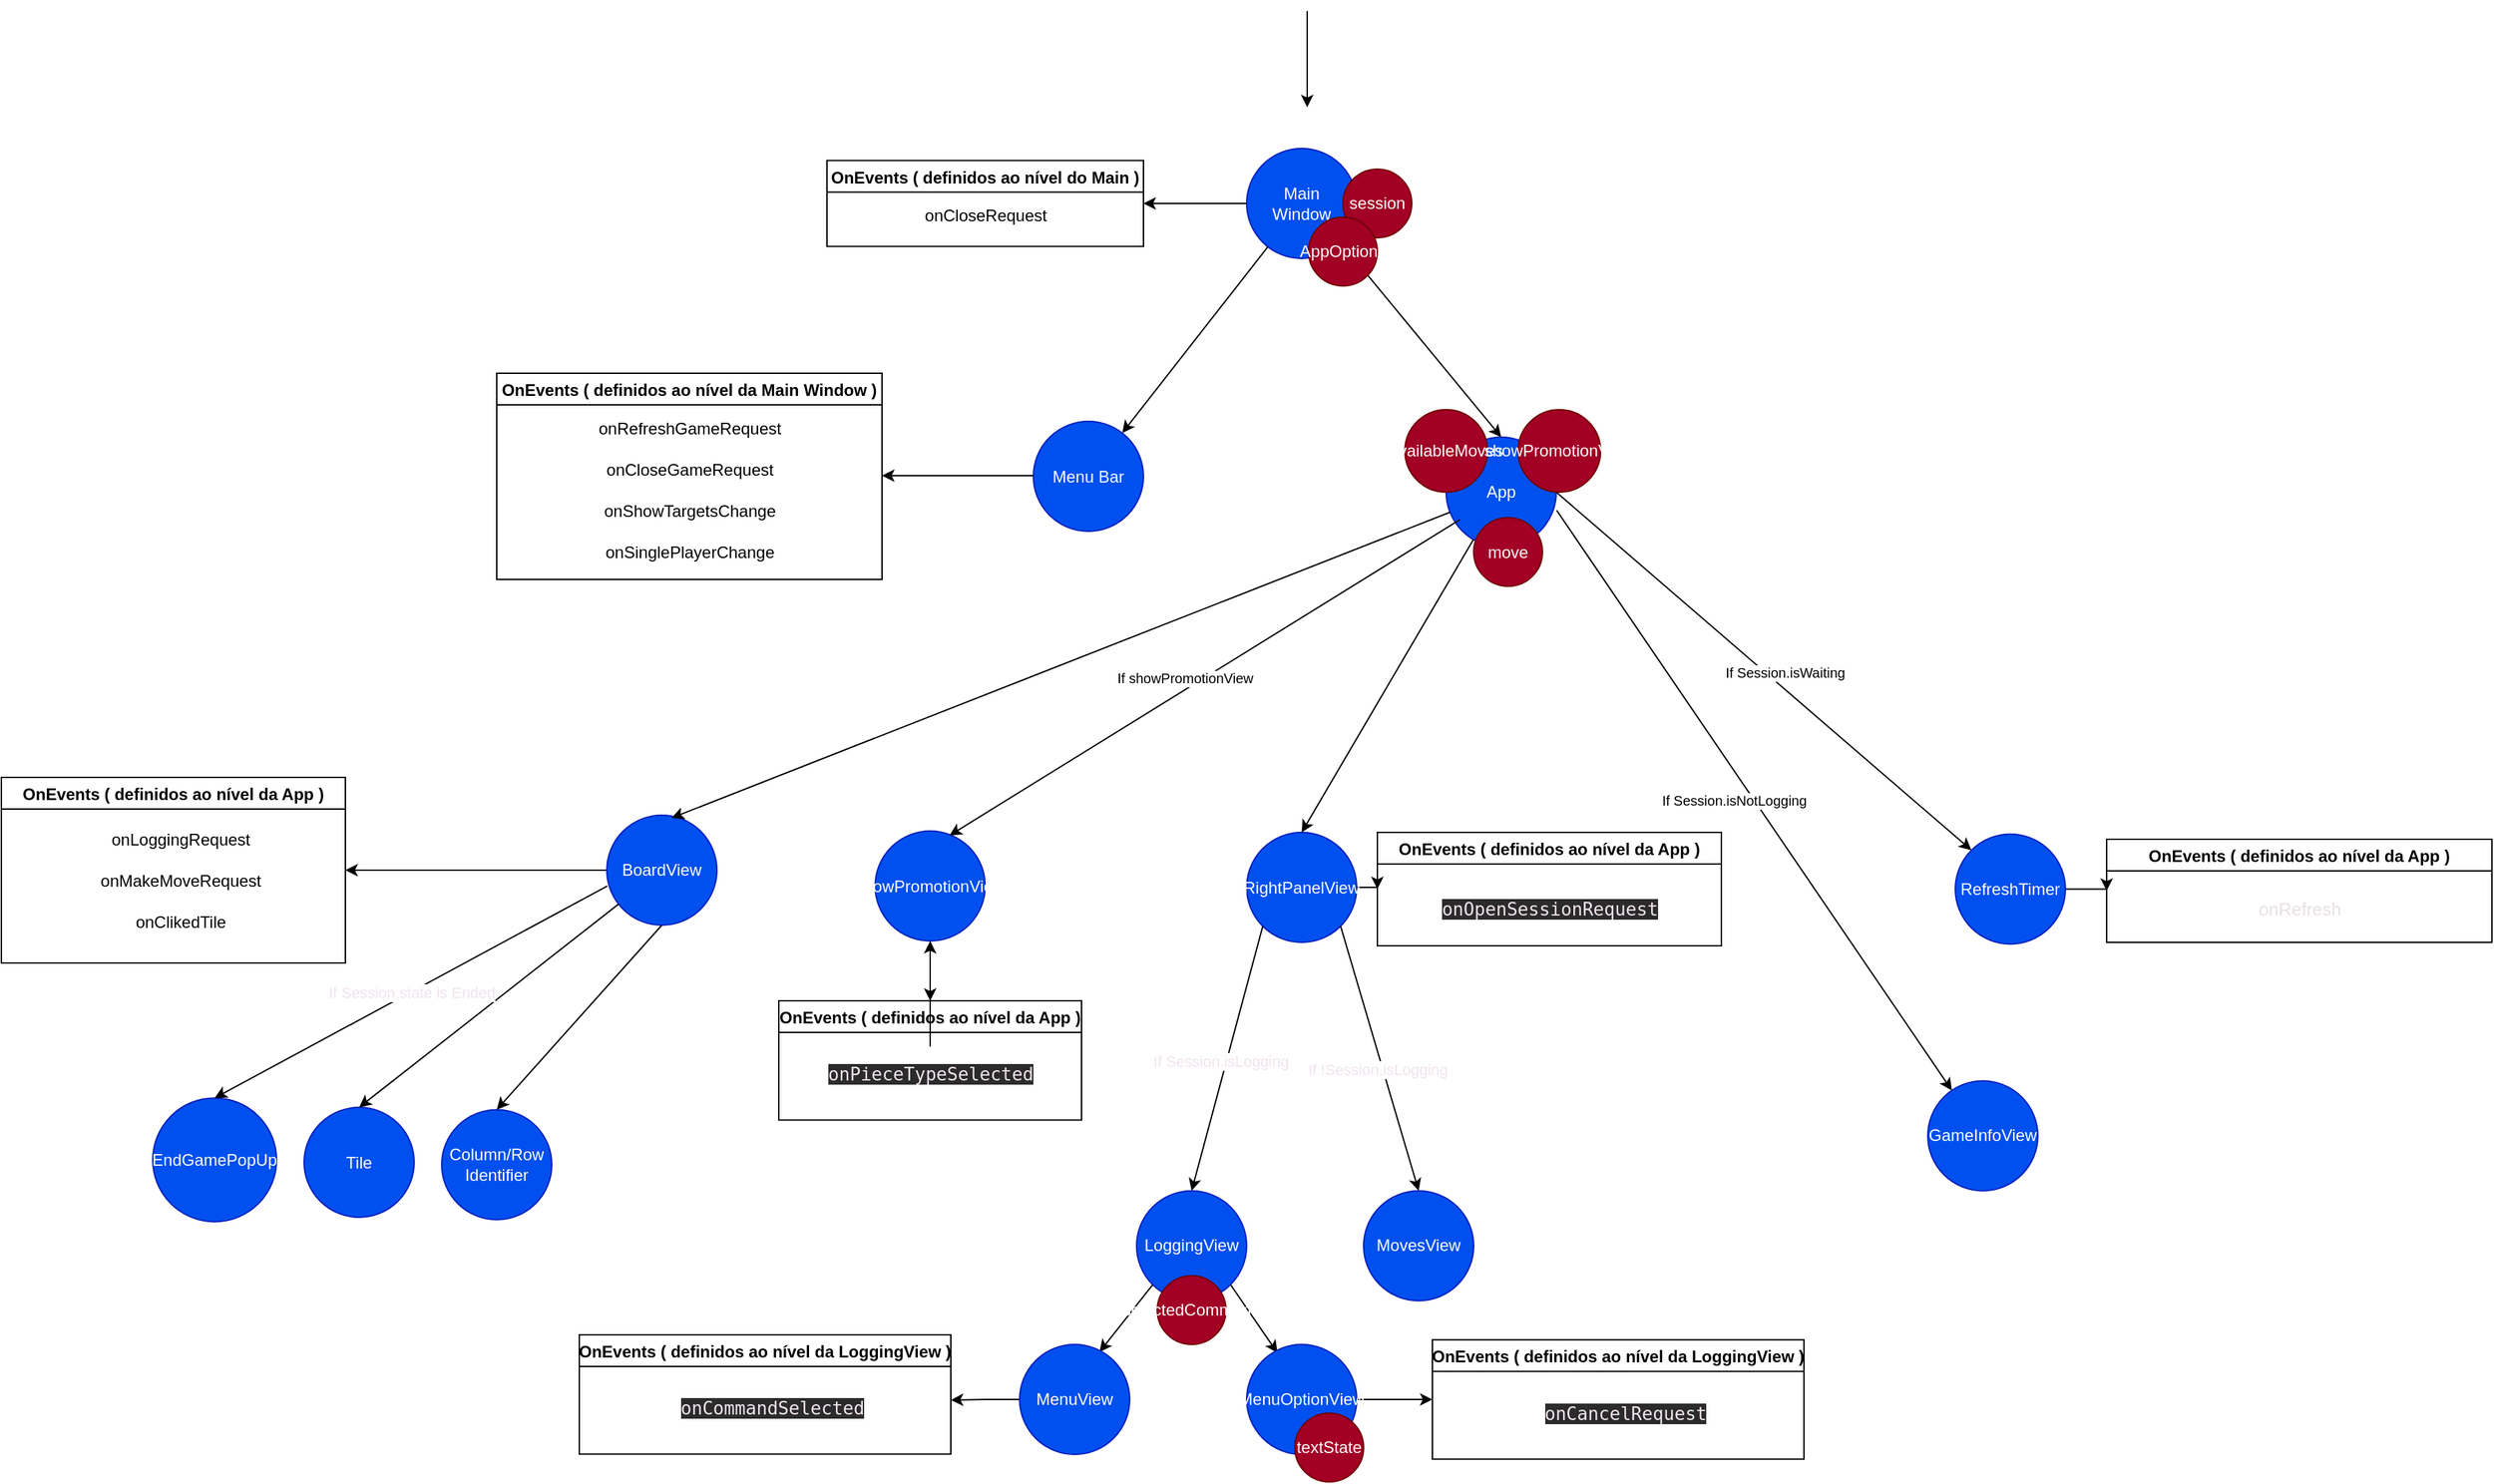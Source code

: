 <mxfile version="15.5.4" type="embed"><diagram id="SZwEHcaRAB94Mzbpmtfe" name="Page-1"><mxGraphModel dx="2184" dy="1061" grid="1" gridSize="10" guides="1" tooltips="1" connect="1" arrows="1" fold="1" page="1" pageScale="1" pageWidth="850" pageHeight="1100" math="0" shadow="0"><root><mxCell id="0"/><mxCell id="1" parent="0"/><mxCell id="9" style="edgeStyle=orthogonalEdgeStyle;rounded=0;orthogonalLoop=1;jettySize=auto;html=1;exitX=0;exitY=0.5;exitDx=0;exitDy=0;entryX=1;entryY=0.5;entryDx=0;entryDy=0;" parent="1" source="tHuGaXUihsf2I2ZlmDjD-1" edge="1"><mxGeometry relative="1" as="geometry"><mxPoint x="160" y="190" as="targetPoint"/></mxGeometry></mxCell><mxCell id="tHuGaXUihsf2I2ZlmDjD-1" value="Main &lt;br&gt;Window" style="ellipse;whiteSpace=wrap;html=1;aspect=fixed;fillColor=#0050ef;strokeColor=#001DBC;fontColor=#ffffff;" parent="1" vertex="1"><mxGeometry x="235" y="150" width="80" height="80" as="geometry"/></mxCell><mxCell id="tHuGaXUihsf2I2ZlmDjD-3" value="session" style="ellipse;whiteSpace=wrap;html=1;aspect=fixed;fillColor=#a20025;strokeColor=#6F0000;fontColor=#ffffff;" parent="1" vertex="1"><mxGeometry x="305" y="165" width="50" height="50" as="geometry"/></mxCell><mxCell id="tHuGaXUihsf2I2ZlmDjD-4" value="Menu Bar" style="ellipse;whiteSpace=wrap;html=1;aspect=fixed;fillColor=#0050ef;strokeColor=#001DBC;fontColor=#ffffff;" parent="1" vertex="1"><mxGeometry x="80" y="348.5" width="80" height="80" as="geometry"/></mxCell><mxCell id="tHuGaXUihsf2I2ZlmDjD-5" value="App" style="ellipse;whiteSpace=wrap;html=1;aspect=fixed;fillColor=#0050ef;strokeColor=#001DBC;fontColor=#ffffff;" parent="1" vertex="1"><mxGeometry x="380" y="360" width="80" height="80" as="geometry"/></mxCell><mxCell id="tHuGaXUihsf2I2ZlmDjD-6" value="" style="endArrow=classic;html=1;rounded=0;" parent="1" source="tHuGaXUihsf2I2ZlmDjD-1" target="tHuGaXUihsf2I2ZlmDjD-4" edge="1"><mxGeometry width="50" height="50" relative="1" as="geometry"><mxPoint x="260" y="220" as="sourcePoint"/><mxPoint x="225" y="410" as="targetPoint"/><Array as="points"/></mxGeometry></mxCell><mxCell id="tHuGaXUihsf2I2ZlmDjD-8" value="" style="endArrow=classic;html=1;rounded=0;entryX=0.5;entryY=0;entryDx=0;entryDy=0;exitX=1;exitY=1;exitDx=0;exitDy=0;" parent="1" source="tHuGaXUihsf2I2ZlmDjD-1" target="tHuGaXUihsf2I2ZlmDjD-5" edge="1"><mxGeometry width="50" height="50" relative="1" as="geometry"><mxPoint x="265" y="250" as="sourcePoint"/><mxPoint x="295" y="280" as="targetPoint"/><Array as="points"/></mxGeometry></mxCell><mxCell id="tHuGaXUihsf2I2ZlmDjD-15" value="" style="endArrow=classic;html=1;rounded=0;" parent="1" edge="1"><mxGeometry width="50" height="50" relative="1" as="geometry"><mxPoint x="80" y="388" as="sourcePoint"/><mxPoint x="-30" y="388" as="targetPoint"/></mxGeometry></mxCell><mxCell id="tHuGaXUihsf2I2ZlmDjD-23" value="&lt;span style=&quot;color: rgba(0 , 0 , 0 , 0) ; font-family: monospace ; font-size: 0px&quot;&gt;%3CmxGraphModel%3E%3Croot%3E%3CmxCell%20id%3D%220%22%2F%3E%3CmxCell%20id%3D%221%22%20parent%3D%220%22%2F%3E%3CmxCell%20id%3D%222%22%20value%3D%22onCloseGameRequest%22%20style%3D%22text%3BstrokeColor%3Dnone%3BfillColor%3Dnone%3Balign%3Dleft%3BverticalAlign%3Dmiddle%3BspacingLeft%3D4%3BspacingRight%3D4%3Boverflow%3Dhidden%3Bpoints%3D%5B%5B0%2C0.5%5D%2C%5B1%2C0.5%5D%5D%3BportConstraint%3Deastwest%3Brotatable%3D0%3B%22%20vertex%3D%221%22%20parent%3D%221%22%3E%3CmxGeometry%20x%3D%22-160%22%20y%3D%22330%22%20width%3D%22280%22%20height%3D%2230%22%20as%3D%22geometry%22%2F%3E%3C%2FmxCell%3E%3C%2Froot%3E%3C%2FmxGraphModel%3E&lt;/span&gt;" style="text;html=1;align=center;verticalAlign=middle;resizable=0;points=[];autosize=1;strokeColor=none;fillColor=none;" parent="1" vertex="1"><mxGeometry x="-280" y="875.74" width="20" height="20" as="geometry"/></mxCell><mxCell id="tHuGaXUihsf2I2ZlmDjD-31" value="" style="endArrow=classic;html=1;rounded=0;" parent="1" edge="1"><mxGeometry width="50" height="50" relative="1" as="geometry"><mxPoint x="279" y="50" as="sourcePoint"/><mxPoint x="279" y="120" as="targetPoint"/><Array as="points"><mxPoint x="279" y="50"/></Array></mxGeometry></mxCell><mxCell id="24" style="edgeStyle=orthogonalEdgeStyle;rounded=0;orthogonalLoop=1;jettySize=auto;html=1;exitX=1;exitY=0.5;exitDx=0;exitDy=0;entryX=0;entryY=0.5;entryDx=0;entryDy=0;fontSize=13;fontColor=#E8DFE7;" parent="1" source="tHuGaXUihsf2I2ZlmDjD-32" target="18" edge="1"><mxGeometry relative="1" as="geometry"/></mxCell><mxCell id="tHuGaXUihsf2I2ZlmDjD-32" value="RefreshTimer" style="ellipse;whiteSpace=wrap;html=1;aspect=fixed;fillColor=#0050ef;strokeColor=#001DBC;fontColor=#ffffff;" parent="1" vertex="1"><mxGeometry x="750" y="648.75" width="80" height="80" as="geometry"/></mxCell><mxCell id="36" style="edgeStyle=orthogonalEdgeStyle;rounded=0;orthogonalLoop=1;jettySize=auto;html=1;exitX=0;exitY=0.5;exitDx=0;exitDy=0;entryX=1;entryY=0.5;entryDx=0;entryDy=0;" edge="1" parent="1" source="tHuGaXUihsf2I2ZlmDjD-41" target="28"><mxGeometry relative="1" as="geometry"/></mxCell><mxCell id="tHuGaXUihsf2I2ZlmDjD-41" value="BoardView" style="ellipse;whiteSpace=wrap;html=1;aspect=fixed;fillColor=#0050ef;strokeColor=#001DBC;fontColor=#ffffff;" parent="1" vertex="1"><mxGeometry x="-230" y="635" width="80" height="80" as="geometry"/></mxCell><mxCell id="tHuGaXUihsf2I2ZlmDjD-42" value="" style="endArrow=classic;html=1;rounded=0;entryX=0.588;entryY=0.025;entryDx=0;entryDy=0;entryPerimeter=0;" parent="1" source="tHuGaXUihsf2I2ZlmDjD-5" target="tHuGaXUihsf2I2ZlmDjD-41" edge="1"><mxGeometry width="50" height="50" relative="1" as="geometry"><mxPoint x="281.716" y="460.004" as="sourcePoint"/><mxPoint x="240" y="491.72" as="targetPoint"/><Array as="points"/></mxGeometry></mxCell><mxCell id="tHuGaXUihsf2I2ZlmDjD-49" value="move" style="ellipse;whiteSpace=wrap;html=1;aspect=fixed;fillColor=#a20025;strokeColor=#6F0000;fontColor=#ffffff;" parent="1" vertex="1"><mxGeometry x="400" y="418.5" width="50" height="50" as="geometry"/></mxCell><mxCell id="tHuGaXUihsf2I2ZlmDjD-50" value="availableMoves" style="ellipse;whiteSpace=wrap;html=1;aspect=fixed;fillColor=#a20025;strokeColor=#6F0000;fontColor=#ffffff;" parent="1" vertex="1"><mxGeometry x="350" y="340" width="60" height="60" as="geometry"/></mxCell><mxCell id="tHuGaXUihsf2I2ZlmDjD-54" value="Tile" style="ellipse;whiteSpace=wrap;html=1;aspect=fixed;fillColor=#0050ef;strokeColor=#001DBC;fontColor=#ffffff;" parent="1" vertex="1"><mxGeometry x="-450" y="847.5" width="80" height="80" as="geometry"/></mxCell><mxCell id="tHuGaXUihsf2I2ZlmDjD-57" value="Column/Row&lt;br&gt;Identifier" style="ellipse;whiteSpace=wrap;html=1;aspect=fixed;fillColor=#0050ef;strokeColor=#001DBC;fontColor=#ffffff;" parent="1" vertex="1"><mxGeometry x="-350" y="849.22" width="80" height="80" as="geometry"/></mxCell><mxCell id="tHuGaXUihsf2I2ZlmDjD-62" value="EndGamePopUp" style="ellipse;whiteSpace=wrap;html=1;aspect=fixed;fillColor=#0050ef;strokeColor=#001DBC;fontColor=#ffffff;" parent="1" vertex="1"><mxGeometry x="-560" y="840.74" width="90" height="90" as="geometry"/></mxCell><mxCell id="74" style="edgeStyle=orthogonalEdgeStyle;rounded=0;orthogonalLoop=1;jettySize=auto;html=1;exitX=1;exitY=0.5;exitDx=0;exitDy=0;entryX=0;entryY=0.5;entryDx=0;entryDy=0;fontSize=11;fontColor=#F0E4EE;" edge="1" parent="1" source="tHuGaXUihsf2I2ZlmDjD-63" target="40"><mxGeometry relative="1" as="geometry"/></mxCell><mxCell id="tHuGaXUihsf2I2ZlmDjD-63" value="RightPanelView" style="ellipse;whiteSpace=wrap;html=1;aspect=fixed;fillColor=#0050ef;strokeColor=#001DBC;fontColor=#ffffff;" parent="1" vertex="1"><mxGeometry x="235" y="647.5" width="80" height="80" as="geometry"/></mxCell><mxCell id="tHuGaXUihsf2I2ZlmDjD-64" value="MovesView" style="ellipse;whiteSpace=wrap;html=1;aspect=fixed;fillColor=#0050ef;strokeColor=#001DBC;fontColor=#ffffff;" parent="1" vertex="1"><mxGeometry x="320" y="908.24" width="80" height="80" as="geometry"/></mxCell><mxCell id="tHuGaXUihsf2I2ZlmDjD-65" value="LoggingView" style="ellipse;whiteSpace=wrap;html=1;aspect=fixed;fillColor=#0050ef;strokeColor=#001DBC;fontColor=#ffffff;" parent="1" vertex="1"><mxGeometry x="155" y="908.24" width="80" height="80" as="geometry"/></mxCell><mxCell id="tHuGaXUihsf2I2ZlmDjD-66" value="GameInfoView" style="ellipse;whiteSpace=wrap;html=1;aspect=fixed;fillColor=#0050ef;strokeColor=#001DBC;fontColor=#ffffff;" parent="1" vertex="1"><mxGeometry x="730" y="828.24" width="80" height="80" as="geometry"/></mxCell><mxCell id="tHuGaXUihsf2I2ZlmDjD-67" value="" style="endArrow=classic;html=1;rounded=0;entryX=0.5;entryY=0;entryDx=0;entryDy=0;" parent="1" source="tHuGaXUihsf2I2ZlmDjD-5" target="tHuGaXUihsf2I2ZlmDjD-63" edge="1"><mxGeometry width="50" height="50" relative="1" as="geometry"><mxPoint x="510" y="400" as="sourcePoint"/><mxPoint x="515.86" y="450.86" as="targetPoint"/><Array as="points"/></mxGeometry></mxCell><mxCell id="tHuGaXUihsf2I2ZlmDjD-72" value="" style="endArrow=classic;html=1;rounded=0;exitX=0;exitY=1;exitDx=0;exitDy=0;entryX=0.726;entryY=0.068;entryDx=0;entryDy=0;entryPerimeter=0;" parent="1" source="tHuGaXUihsf2I2ZlmDjD-65" target="tHuGaXUihsf2I2ZlmDjD-76" edge="1"><mxGeometry width="50" height="50" relative="1" as="geometry"><mxPoint x="606.716" y="928.284" as="sourcePoint"/><mxPoint x="695" y="1027.04" as="targetPoint"/><Array as="points"/></mxGeometry></mxCell><mxCell id="tHuGaXUihsf2I2ZlmDjD-75" value="" style="endArrow=classic;html=1;rounded=0;exitX=1;exitY=1;exitDx=0;exitDy=0;entryX=0.28;entryY=0.077;entryDx=0;entryDy=0;entryPerimeter=0;" parent="1" edge="1" target="tHuGaXUihsf2I2ZlmDjD-77" source="tHuGaXUihsf2I2ZlmDjD-65"><mxGeometry width="50" height="50" relative="1" as="geometry"><mxPoint x="269.996" y="980.004" as="sourcePoint"/><mxPoint x="290" y="1051.72" as="targetPoint"/><Array as="points"/></mxGeometry></mxCell><mxCell id="80" style="edgeStyle=orthogonalEdgeStyle;rounded=0;orthogonalLoop=1;jettySize=auto;html=1;exitX=0;exitY=0.5;exitDx=0;exitDy=0;fontSize=11;fontColor=#F0E4EE;" edge="1" parent="1" source="tHuGaXUihsf2I2ZlmDjD-76"><mxGeometry relative="1" as="geometry"><mxPoint x="20" y="1060.429" as="targetPoint"/></mxGeometry></mxCell><mxCell id="tHuGaXUihsf2I2ZlmDjD-76" value="MenuView" style="ellipse;whiteSpace=wrap;html=1;aspect=fixed;fillColor=#0050ef;strokeColor=#001DBC;fontColor=#ffffff;" parent="1" vertex="1"><mxGeometry x="70" y="1020" width="80" height="80" as="geometry"/></mxCell><mxCell id="79" style="edgeStyle=orthogonalEdgeStyle;rounded=0;orthogonalLoop=1;jettySize=auto;html=1;exitX=1;exitY=0.5;exitDx=0;exitDy=0;entryX=0;entryY=0.5;entryDx=0;entryDy=0;fontSize=11;fontColor=#F0E4EE;" edge="1" parent="1" source="tHuGaXUihsf2I2ZlmDjD-77" target="76"><mxGeometry relative="1" as="geometry"/></mxCell><mxCell id="tHuGaXUihsf2I2ZlmDjD-77" value="MenuOptionView" style="ellipse;whiteSpace=wrap;html=1;aspect=fixed;fillColor=#0050ef;strokeColor=#001DBC;fontColor=#ffffff;" parent="1" vertex="1"><mxGeometry x="235" y="1020" width="80" height="80" as="geometry"/></mxCell><mxCell id="2" value="AppOptions" style="ellipse;whiteSpace=wrap;html=1;aspect=fixed;fillColor=#a20025;strokeColor=#6F0000;fontColor=#ffffff;" parent="1" vertex="1"><mxGeometry x="280" y="200" width="50" height="50" as="geometry"/></mxCell><mxCell id="10" value="OnEvents ( definidos ao nível do Main )" style="swimlane;" parent="1" vertex="1"><mxGeometry x="-70" y="158.75" width="230" height="62.5" as="geometry"/></mxCell><mxCell id="12" value="&lt;span style=&quot;text-align: left&quot;&gt;onCloseRequest&lt;/span&gt;" style="text;html=1;align=center;verticalAlign=middle;resizable=0;points=[];autosize=1;strokeColor=none;fillColor=none;" parent="10" vertex="1"><mxGeometry x="65" y="30" width="100" height="20" as="geometry"/></mxCell><mxCell id="11" value="&lt;span style=&quot;color: rgba(0 , 0 , 0 , 0) ; font-family: monospace ; font-size: 0px&quot;&gt;%3CmxGraphModel%3E%3Croot%3E%3CmxCell%20id%3D%220%22%2F%3E%3CmxCell%20id%3D%221%22%20parent%3D%220%22%2F%3E%3CmxCell%20id%3D%222%22%20value%3D%22%26lt%3Bspan%20style%3D%26quot%3Btext-align%3A%20left%26quot%3B%26gt%3BonCloseRequest%26lt%3B%2Fspan%26gt%3B%22%20style%3D%22text%3Bhtml%3D1%3Balign%3Dcenter%3BverticalAlign%3Dmiddle%3Bresizable%3D0%3Bpoints%3D%5B%5D%3Bautosize%3D1%3BstrokeColor%3Dnone%3BfillColor%3Dnone%3B%22%20vertex%3D%221%22%20parent%3D%221%22%3E%3CmxGeometry%20x%3D%22-8.75%22%20y%3D%22212.5%22%20width%3D%22100%22%20height%3D%2220%22%20as%3D%22geometry%22%2F%3E%3C%2FmxCell%3E%3C%2Froot%3E%3C%2FmxGraphModel%3E&lt;/span&gt;" style="text;html=1;align=center;verticalAlign=middle;resizable=0;points=[];autosize=1;strokeColor=none;fillColor=none;" parent="1" vertex="1"><mxGeometry x="-180" y="210" width="20" height="20" as="geometry"/></mxCell><mxCell id="13" value="OnEvents ( definidos ao nível da Main Window )" style="swimlane;" parent="1" vertex="1"><mxGeometry x="-310" y="313.5" width="280" height="150" as="geometry"/></mxCell><mxCell id="tHuGaXUihsf2I2ZlmDjD-22" value="&lt;span style=&quot;text-align: left&quot;&gt;onRefreshGameRequest&lt;/span&gt;" style="text;html=1;align=center;verticalAlign=middle;resizable=0;points=[];autosize=1;strokeColor=none;fillColor=none;" parent="13" vertex="1"><mxGeometry x="65" y="30" width="150" height="20" as="geometry"/></mxCell><mxCell id="tHuGaXUihsf2I2ZlmDjD-25" value="&lt;span style=&quot;text-align: left&quot;&gt;onCloseGameRequest&lt;/span&gt;" style="text;html=1;align=center;verticalAlign=middle;resizable=0;points=[];autosize=1;strokeColor=none;fillColor=none;" parent="13" vertex="1"><mxGeometry x="70" y="60" width="140" height="20" as="geometry"/></mxCell><mxCell id="tHuGaXUihsf2I2ZlmDjD-26" value="&lt;span style=&quot;text-align: left&quot;&gt;onShowTargetsChange&lt;/span&gt;" style="text;html=1;align=center;verticalAlign=middle;resizable=0;points=[];autosize=1;strokeColor=none;fillColor=none;" parent="13" vertex="1"><mxGeometry x="70" y="90" width="140" height="20" as="geometry"/></mxCell><mxCell id="tHuGaXUihsf2I2ZlmDjD-27" value="&lt;span style=&quot;text-align: left&quot;&gt;onSinglePlayerChange&lt;/span&gt;" style="text;html=1;align=center;verticalAlign=middle;resizable=0;points=[];autosize=1;strokeColor=none;fillColor=none;" parent="13" vertex="1"><mxGeometry x="70" y="120" width="140" height="20" as="geometry"/></mxCell><mxCell id="14" value="" style="endArrow=classic;html=1;rounded=0;fontColor=default;exitX=1.004;exitY=0.666;exitDx=0;exitDy=0;exitPerimeter=0;" parent="1" source="tHuGaXUihsf2I2ZlmDjD-5" target="tHuGaXUihsf2I2ZlmDjD-66" edge="1"><mxGeometry relative="1" as="geometry"><mxPoint x="559.997" y="285.126" as="sourcePoint"/><mxPoint x="560" y="540" as="targetPoint"/></mxGeometry></mxCell><mxCell id="15" value="If Session.isNotLogging" style="edgeLabel;resizable=0;html=1;align=center;verticalAlign=middle;fontColor=default;fontSize=10;" parent="14" connectable="0" vertex="1"><mxGeometry relative="1" as="geometry"><mxPoint x="-15" as="offset"/></mxGeometry></mxCell><mxCell id="16" value="" style="endArrow=classic;html=1;rounded=0;fontColor=default;entryX=0;entryY=0;entryDx=0;entryDy=0;exitX=1;exitY=0.5;exitDx=0;exitDy=0;" parent="1" source="tHuGaXUihsf2I2ZlmDjD-5" target="tHuGaXUihsf2I2ZlmDjD-32" edge="1"><mxGeometry relative="1" as="geometry"><mxPoint x="566.034" y="279.995" as="sourcePoint"/><mxPoint x="704.016" y="584.726" as="targetPoint"/></mxGeometry></mxCell><mxCell id="17" value="If Session.isWaiting" style="edgeLabel;resizable=0;html=1;align=center;verticalAlign=middle;fontColor=default;fontSize=10;" parent="16" connectable="0" vertex="1"><mxGeometry relative="1" as="geometry"><mxPoint x="15" as="offset"/></mxGeometry></mxCell><mxCell id="18" value="OnEvents ( definidos ao nível da App )" style="swimlane;" parent="1" vertex="1"><mxGeometry x="860" y="652.5" width="280" height="75" as="geometry"/></mxCell><mxCell id="23" value="onRefresh" style="text;html=1;align=center;verticalAlign=middle;resizable=0;points=[];autosize=1;strokeColor=none;fillColor=none;fontSize=13;fontColor=#E8DFE7;" parent="18" vertex="1"><mxGeometry x="100" y="40" width="80" height="20" as="geometry"/></mxCell><mxCell id="26" value="showPromotionView" style="ellipse;whiteSpace=wrap;html=1;aspect=fixed;fillColor=#a20025;strokeColor=#6F0000;fontColor=#ffffff;" vertex="1" parent="1"><mxGeometry x="432.24" y="340" width="60" height="60" as="geometry"/></mxCell><mxCell id="28" value="OnEvents ( definidos ao nível da App )" style="swimlane;" vertex="1" parent="1"><mxGeometry x="-670" y="607.5" width="250" height="135" as="geometry"/></mxCell><mxCell id="35" value="onClikedTile" style="text;html=1;align=center;verticalAlign=middle;resizable=0;points=[];autosize=1;strokeColor=none;fillColor=none;" vertex="1" parent="28"><mxGeometry x="90" y="95" width="80" height="20" as="geometry"/></mxCell><mxCell id="33" value="onLoggingRequest" style="text;html=1;align=center;verticalAlign=middle;resizable=0;points=[];autosize=1;strokeColor=none;fillColor=none;" vertex="1" parent="28"><mxGeometry x="70" y="35" width="120" height="20" as="geometry"/></mxCell><mxCell id="34" value="onMakeMoveRequest" style="text;html=1;align=center;verticalAlign=middle;resizable=0;points=[];autosize=1;strokeColor=none;fillColor=none;" vertex="1" parent="28"><mxGeometry x="65" y="65" width="130" height="20" as="geometry"/></mxCell><mxCell id="62" style="edgeStyle=orthogonalEdgeStyle;rounded=0;orthogonalLoop=1;jettySize=auto;html=1;exitX=0.5;exitY=1;exitDx=0;exitDy=0;entryX=0.5;entryY=0;entryDx=0;entryDy=0;fontSize=11;fontColor=#F0E4EE;" edge="1" parent="1" source="37" target="56"><mxGeometry relative="1" as="geometry"/></mxCell><mxCell id="37" value="showPromotionView" style="ellipse;whiteSpace=wrap;html=1;aspect=fixed;fillColor=#0050ef;strokeColor=#001DBC;fontColor=#ffffff;" vertex="1" parent="1"><mxGeometry x="-35" y="646.52" width="80" height="80" as="geometry"/></mxCell><mxCell id="38" value="" style="endArrow=classic;html=1;rounded=0;fontColor=default;entryX=0.675;entryY=0.041;entryDx=0;entryDy=0;entryPerimeter=0;" edge="1" parent="1" target="37"><mxGeometry relative="1" as="geometry"><mxPoint x="390" y="420" as="sourcePoint"/><mxPoint x="250" y="620" as="targetPoint"/></mxGeometry></mxCell><mxCell id="39" value="If showPromotionView" style="edgeLabel;resizable=0;html=1;align=center;verticalAlign=middle;fontColor=default;fontSize=10;" connectable="0" vertex="1" parent="38"><mxGeometry relative="1" as="geometry"><mxPoint x="-15" as="offset"/></mxGeometry></mxCell><mxCell id="40" value="OnEvents ( definidos ao nível da App )" style="swimlane;" vertex="1" parent="1"><mxGeometry x="330" y="647.5" width="250" height="82.5" as="geometry"/></mxCell><mxCell id="46" value="&lt;pre style=&quot;background-color: rgb(43, 43, 43); font-family: &amp;quot;jetbrains mono&amp;quot;, monospace; font-size: 9.8pt;&quot;&gt;&lt;span style=&quot;&quot;&gt;onOpenSessionRequest&lt;/span&gt;&lt;/pre&gt;" style="text;html=1;align=center;verticalAlign=middle;resizable=0;points=[];autosize=1;strokeColor=none;fillColor=none;fontSize=10;fontColor=#F0E4EE;" vertex="1" parent="40"><mxGeometry x="45" y="35" width="160" height="40" as="geometry"/></mxCell><mxCell id="49" value="" style="endArrow=classic;html=1;rounded=0;fontSize=10;fontColor=#F0E4EE;exitX=0.5;exitY=1;exitDx=0;exitDy=0;entryX=0.5;entryY=0;entryDx=0;entryDy=0;" edge="1" parent="1" source="tHuGaXUihsf2I2ZlmDjD-41" target="tHuGaXUihsf2I2ZlmDjD-57"><mxGeometry width="50" height="50" relative="1" as="geometry"><mxPoint x="-175" y="807.5" as="sourcePoint"/><mxPoint x="-125" y="757.5" as="targetPoint"/></mxGeometry></mxCell><mxCell id="52" value="" style="endArrow=classic;html=1;rounded=0;fontSize=10;fontColor=#F0E4EE;entryX=0.5;entryY=0;entryDx=0;entryDy=0;" edge="1" parent="1" source="tHuGaXUihsf2I2ZlmDjD-41" target="tHuGaXUihsf2I2ZlmDjD-54"><mxGeometry width="50" height="50" relative="1" as="geometry"><mxPoint x="-270" y="697.5" as="sourcePoint"/><mxPoint x="-220" y="647.5" as="targetPoint"/><Array as="points"/></mxGeometry></mxCell><mxCell id="54" value="" style="endArrow=classic;html=1;rounded=0;fontSize=10;fontColor=#F0E4EE;exitX=0.004;exitY=0.644;exitDx=0;exitDy=0;entryX=0.5;entryY=0;entryDx=0;entryDy=0;exitPerimeter=0;" edge="1" parent="1" source="tHuGaXUihsf2I2ZlmDjD-41" target="tHuGaXUihsf2I2ZlmDjD-62"><mxGeometry relative="1" as="geometry"><mxPoint x="-20" y="877.5" as="sourcePoint"/><mxPoint x="-30" y="1047.5" as="targetPoint"/></mxGeometry></mxCell><mxCell id="55" value="If Session.state is Ended" style="edgeLabel;resizable=0;html=1;align=center;verticalAlign=middle;fontSize=11;fontColor=#F0E4EE;" connectable="0" vertex="1" parent="54"><mxGeometry relative="1" as="geometry"/></mxCell><mxCell id="56" value="OnEvents ( definidos ao nível da App )" style="swimlane;" vertex="1" parent="1"><mxGeometry x="-105" y="770" width="220" height="86.72" as="geometry"/></mxCell><mxCell id="57" value="&lt;pre style=&quot;background-color: rgb(43 , 43 , 43) ; font-family: &amp;#34;jetbrains mono&amp;#34; , monospace ; font-size: 9.8pt&quot;&gt;&lt;span&gt;onPieceTypeSelected&lt;/span&gt;&lt;/pre&gt;" style="text;html=1;align=center;verticalAlign=middle;resizable=0;points=[];autosize=1;strokeColor=none;fillColor=none;fontSize=10;fontColor=#F0E4EE;" vertex="1" parent="56"><mxGeometry x="35" y="33.28" width="150" height="40" as="geometry"/></mxCell><mxCell id="63" value="" style="endArrow=classic;html=1;rounded=0;fontSize=11;fontColor=#F0E4EE;entryX=0.5;entryY=0;entryDx=0;entryDy=0;exitX=1;exitY=1;exitDx=0;exitDy=0;" edge="1" parent="1" source="tHuGaXUihsf2I2ZlmDjD-63" target="tHuGaXUihsf2I2ZlmDjD-64"><mxGeometry relative="1" as="geometry"><mxPoint x="290" y="720" as="sourcePoint"/><mxPoint x="805" y="800" as="targetPoint"/></mxGeometry></mxCell><mxCell id="64" value="If !Session.isLogging" style="edgeLabel;resizable=0;html=1;align=center;verticalAlign=middle;fontSize=11;fontColor=#F0E4EE;" connectable="0" vertex="1" parent="63"><mxGeometry relative="1" as="geometry"><mxPoint x="-2" y="8" as="offset"/></mxGeometry></mxCell><mxCell id="65" value="" style="endArrow=classic;html=1;rounded=0;fontSize=11;fontColor=#F0E4EE;entryX=0.5;entryY=0;entryDx=0;entryDy=0;exitX=0;exitY=1;exitDx=0;exitDy=0;" edge="1" parent="1" source="tHuGaXUihsf2I2ZlmDjD-63" target="tHuGaXUihsf2I2ZlmDjD-65"><mxGeometry relative="1" as="geometry"><mxPoint x="705" y="831.79" as="sourcePoint"/><mxPoint x="805" y="831.79" as="targetPoint"/></mxGeometry></mxCell><mxCell id="66" value="If Session.isLogging" style="edgeLabel;resizable=0;html=1;align=center;verticalAlign=middle;fontSize=11;fontColor=#F0E4EE;" connectable="0" vertex="1" parent="65"><mxGeometry relative="1" as="geometry"><mxPoint x="-5" y="2" as="offset"/></mxGeometry></mxCell><mxCell id="75" value="" style="edgeStyle=orthogonalEdgeStyle;rounded=0;orthogonalLoop=1;jettySize=auto;html=1;fontSize=11;fontColor=#F0E4EE;" edge="1" parent="1" source="57" target="37"><mxGeometry relative="1" as="geometry"/></mxCell><mxCell id="76" value="OnEvents ( definidos ao nível da LoggingView )" style="swimlane;" vertex="1" parent="1"><mxGeometry x="370" y="1016.64" width="270" height="86.72" as="geometry"/></mxCell><mxCell id="77" value="&lt;pre style=&quot;background-color: rgb(43 , 43 , 43) ; font-family: &amp;#34;jetbrains mono&amp;#34; , monospace ; font-size: 9.8pt&quot;&gt;&lt;span&gt;onCancelRequest&lt;/span&gt;&lt;/pre&gt;" style="text;html=1;align=center;verticalAlign=middle;resizable=0;points=[];autosize=1;strokeColor=none;fillColor=none;fontSize=10;fontColor=#F0E4EE;" vertex="1" parent="76"><mxGeometry x="80" y="33.28" width="120" height="40" as="geometry"/></mxCell><mxCell id="81" value="OnEvents ( definidos ao nível da LoggingView )" style="swimlane;" vertex="1" parent="1"><mxGeometry x="-250" y="1013.0" width="270" height="86.72" as="geometry"/></mxCell><mxCell id="82" value="&lt;pre style=&quot;background-color: rgb(43 , 43 , 43) ; font-family: &amp;#34;jetbrains mono&amp;#34; , monospace ; font-size: 9.8pt&quot;&gt;&lt;span&gt;onCommandSelected&lt;/span&gt;&lt;/pre&gt;" style="text;html=1;align=center;verticalAlign=middle;resizable=0;points=[];autosize=1;strokeColor=none;fillColor=none;fontSize=10;fontColor=#F0E4EE;" vertex="1" parent="81"><mxGeometry x="70" y="33.28" width="140" height="40" as="geometry"/></mxCell><mxCell id="83" value="selectedCommand" style="ellipse;whiteSpace=wrap;html=1;aspect=fixed;fillColor=#a20025;strokeColor=#6F0000;fontColor=#ffffff;" vertex="1" parent="1"><mxGeometry x="170" y="970" width="50" height="50" as="geometry"/></mxCell><mxCell id="84" value="textState" style="ellipse;whiteSpace=wrap;html=1;aspect=fixed;fillColor=#a20025;strokeColor=#6F0000;fontColor=#ffffff;" vertex="1" parent="1"><mxGeometry x="270" y="1070" width="50" height="50" as="geometry"/></mxCell></root></mxGraphModel></diagram></mxfile>